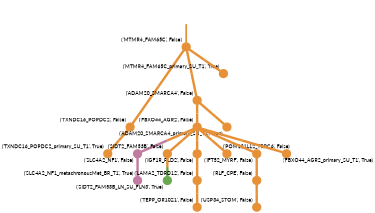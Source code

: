 strict digraph  {
graph[splines=false]; nodesep=0.7; rankdir=TB; ranksep=0.6; forcelabels=true; dpi=600; size=2.5;
0 [color="#e69138ff", fillcolor="#e69138ff", fixedsize=true, fontname=Lato, fontsize="12pt", height="0.25", label="", penwidth=3, shape=circle, style=filled, xlabel="('MTMR4_FAM65C', False)"];
1 [color="#e69138ff", fillcolor="#e69138ff", fixedsize=true, fontname=Lato, fontsize="12pt", height="0.25", label="", penwidth=3, shape=circle, style=filled, xlabel="('TXNDC16_POPDC2', False)"];
2 [color="#e69138ff", fillcolor="#e69138ff", fixedsize=true, fontname=Lato, fontsize="12pt", height="0.25", label="", penwidth=3, shape=circle, style=filled, xlabel="('ADAM20_SMARCA4', False)"];
15 [color="#e69138ff", fillcolor="#e69138ff", fixedsize=true, fontname=Lato, fontsize="12pt", height="0.25", label="", penwidth=3, shape=circle, style=filled, xlabel="('MTMR4_FAM65C_primary_SU_T1', True)"];
16 [color="#e69138ff", fillcolor="#e69138ff", fixedsize=true, fontname=Lato, fontsize="12pt", height="0.25", label="", penwidth=3, shape=circle, style=filled, xlabel="('TXNDC16_POPDC2_primary_SU_T1', True)"];
8 [color="#e69138ff", fillcolor="#e69138ff", fixedsize=true, fontname=Lato, fontsize="12pt", height="0.25", label="", penwidth=3, shape=circle, style=filled, xlabel="('FBXO44_AGR2', False)"];
17 [color="#e69138ff", fillcolor="#e69138ff", fixedsize=true, fontname=Lato, fontsize="12pt", height="0.25", label="", penwidth=3, shape=circle, style=filled, xlabel="('ADAM20_SMARCA4_primary_SU_T1', True)"];
4 [color="#e69138ff", fillcolor="#e69138ff", fixedsize=true, fontname=Lato, fontsize="12pt", height="0.25", label="", penwidth=3, shape=circle, style=filled, xlabel="('RLF_CPE', False)"];
11 [color="#e69138ff", fillcolor="#e69138ff", fixedsize=true, fontname=Lato, fontsize="12pt", height="0.25", label="", penwidth=3, shape=circle, style=filled, xlabel="('USP34_STOM', False)"];
5 [color="#c27ba0ff", fillcolor="#c27ba0ff", fixedsize=true, fontname=Lato, fontsize="12pt", height="0.25", label="", penwidth=3, shape=circle, style=filled, xlabel="('SLC4A2_NF1', False)"];
14 [color="#c27ba0ff", fillcolor="#c27ba0ff", fixedsize=true, fontname=Lato, fontsize="12pt", height="0.25", label="", penwidth=3, shape=circle, style=filled, xlabel="('SLC4A2_NF1_metachronousMet_BR_T1', True)"];
6 [color="#e69138ff", fillcolor="#e69138ff", fixedsize=true, fontname=Lato, fontsize="12pt", height="0.25", label="", penwidth=3, shape=circle, style=filled, xlabel="('SIDT2_FAM53B', False)"];
13 [color="#6aa84fff", fillcolor="#6aa84fff", fixedsize=true, fontname=Lato, fontsize="12pt", height="0.25", label="", penwidth=3, shape=circle, style=filled, xlabel="('SIDT2_FAM53B_LN_SU_FLN3', True)"];
7 [color="#e69138ff", fillcolor="#e69138ff", fixedsize=true, fontname=Lato, fontsize="12pt", height="0.25", label="", penwidth=3, shape=circle, style=filled, xlabel="('IGF1R_PLD2', False)"];
12 [color="#e69138ff", fillcolor="#e69138ff", fixedsize=true, fontname=Lato, fontsize="12pt", height="0.25", label="", penwidth=3, shape=circle, style=filled, xlabel="('LAMA2_TDRD12', False)"];
3 [color="#e69138ff", fillcolor="#e69138ff", fixedsize=true, fontname=Lato, fontsize="12pt", height="0.25", label="", penwidth=3, shape=circle, style=filled, xlabel="('POM121L12_TRPC6', False)"];
10 [color="#e69138ff", fillcolor="#e69138ff", fixedsize=true, fontname=Lato, fontsize="12pt", height="0.25", label="", penwidth=3, shape=circle, style=filled, xlabel="('IFT52_MYRF', False)"];
18 [color="#e69138ff", fillcolor="#e69138ff", fixedsize=true, fontname=Lato, fontsize="12pt", height="0.25", label="", penwidth=3, shape=circle, style=filled, xlabel="('FBXO44_AGR2_primary_SU_T1', True)"];
9 [color="#e69138ff", fillcolor="#e69138ff", fixedsize=true, fontname=Lato, fontsize="12pt", height="0.25", label="", penwidth=3, shape=circle, style=filled, xlabel="('TEPP_OR10Z1', False)"];
normal [label="", penwidth=3, style=invis, xlabel="('MTMR4_FAM65C', False)"];
0 -> 1  [arrowsize=0, color="#e69138ff;0.5:#e69138ff", minlen="3.0", penwidth="5.5", style=solid];
0 -> 2  [arrowsize=0, color="#e69138ff;0.5:#e69138ff", minlen="2.0232558250427246", penwidth="5.5", style=solid];
0 -> 15  [arrowsize=0, color="#e69138ff;0.5:#e69138ff", minlen="1.0581395626068115", penwidth="5.5", style=solid];
1 -> 16  [arrowsize=0, color="#e69138ff;0.5:#e69138ff", minlen="1.0581395626068115", penwidth="5.5", style=solid];
2 -> 8  [arrowsize=0, color="#e69138ff;0.5:#e69138ff", minlen="1.1860464811325073", penwidth="5.5", style=solid];
2 -> 17  [arrowsize=0, color="#e69138ff;0.5:#e69138ff", minlen="1.0581395626068115", penwidth="5.5", style=solid];
8 -> 3  [arrowsize=0, color="#e69138ff;0.5:#e69138ff", minlen="1.6976745128631592", penwidth="5.5", style=solid];
8 -> 5  [arrowsize=0, color="#e69138ff;0.5:#c27ba0ff", minlen="1.325581431388855", penwidth="5.5", style=solid];
8 -> 6  [arrowsize=0, color="#e69138ff;0.5:#e69138ff", minlen="1.2558139562606812", penwidth="5.5", style=solid];
8 -> 7  [arrowsize=0, color="#e69138ff;0.5:#e69138ff", minlen="1.209302306175232", penwidth="5.5", style=solid];
8 -> 10  [arrowsize=0, color="#e69138ff;0.5:#e69138ff", minlen="1.1627906560897827", penwidth="5.5", style=solid];
8 -> 18  [arrowsize=0, color="#e69138ff;0.5:#e69138ff", minlen="1.0581395626068115", penwidth="5.5", style=solid];
4 -> 11  [arrowsize=0, color="#e69138ff;0.5:#e69138ff", minlen="1.116279125213623", penwidth="5.5", style=solid];
5 -> 14  [arrowsize=0, color="#c27ba0ff;0.5:#c27ba0ff", minlen="1.0581395626068115", penwidth="5.5", style=solid];
6 -> 13  [arrowsize=0, color="#e69138ff;0.5:#6aa84fff", minlen="1.0581395626068115", penwidth="5.5", style=solid];
7 -> 12  [arrowsize=0, color="#e69138ff;0.5:#e69138ff", minlen="1.116279125213623", penwidth="5.5", style=solid];
12 -> 9  [arrowsize=0, color="#e69138ff;0.5:#e69138ff", minlen="1.1860464811325073", penwidth="5.5", style=solid];
10 -> 4  [arrowsize=0, color="#e69138ff;0.5:#e69138ff", minlen="1.6046512126922607", penwidth="5.5", style=solid];
normal -> 0  [arrowsize=0, color="#e69138ff", label="", penwidth=4, style=solid];
}
